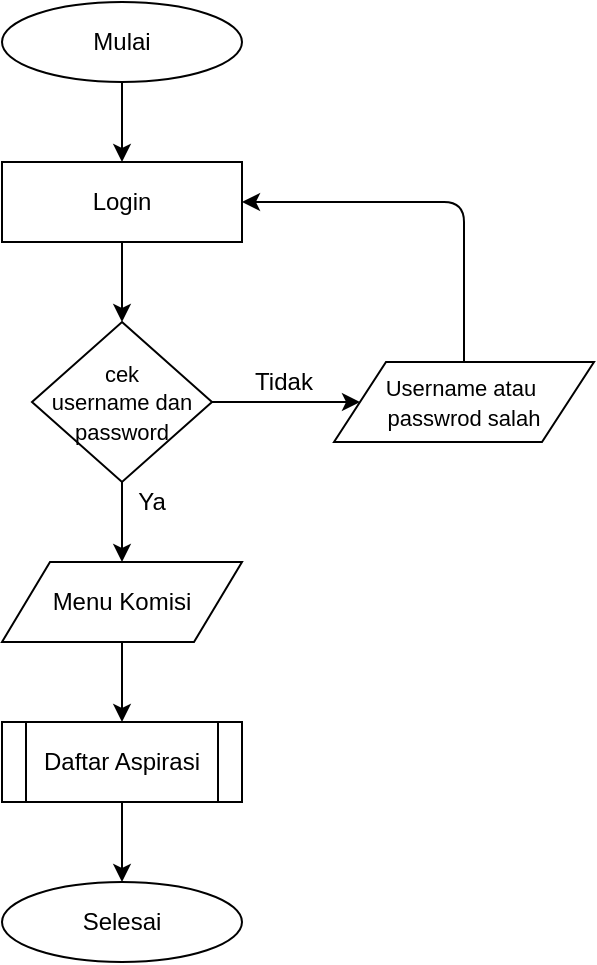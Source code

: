 <mxfile version="12.7.4" type="device"><diagram id="C5RBs43oDa-KdzZeNtuy" name="Page-1"><mxGraphModel dx="599" dy="310" grid="1" gridSize="10" guides="1" tooltips="1" connect="1" arrows="1" fold="1" page="1" pageScale="1" pageWidth="827" pageHeight="1169" math="0" shadow="0"><root><mxCell id="WIyWlLk6GJQsqaUBKTNV-0"/><mxCell id="WIyWlLk6GJQsqaUBKTNV-1" parent="WIyWlLk6GJQsqaUBKTNV-0"/><mxCell id="cVhOrugEBo2ZI3ApILlG-0" value="Mulai" style="ellipse;whiteSpace=wrap;html=1;" vertex="1" parent="WIyWlLk6GJQsqaUBKTNV-1"><mxGeometry x="354" y="40" width="120" height="40" as="geometry"/></mxCell><mxCell id="cVhOrugEBo2ZI3ApILlG-2" value="" style="endArrow=classic;html=1;exitX=0.5;exitY=1;exitDx=0;exitDy=0;" edge="1" parent="WIyWlLk6GJQsqaUBKTNV-1" source="cVhOrugEBo2ZI3ApILlG-0"><mxGeometry width="50" height="50" relative="1" as="geometry"><mxPoint x="390" y="260" as="sourcePoint"/><mxPoint x="414" y="120" as="targetPoint"/></mxGeometry></mxCell><mxCell id="cVhOrugEBo2ZI3ApILlG-3" value="Login" style="rounded=0;whiteSpace=wrap;html=1;" vertex="1" parent="WIyWlLk6GJQsqaUBKTNV-1"><mxGeometry x="354" y="120" width="120" height="40" as="geometry"/></mxCell><mxCell id="cVhOrugEBo2ZI3ApILlG-4" value="&lt;font style=&quot;font-size: 11px&quot;&gt;cek &lt;br&gt;username dan password&lt;/font&gt;" style="rhombus;whiteSpace=wrap;html=1;" vertex="1" parent="WIyWlLk6GJQsqaUBKTNV-1"><mxGeometry x="369" y="200" width="90" height="80" as="geometry"/></mxCell><mxCell id="cVhOrugEBo2ZI3ApILlG-5" value="" style="endArrow=classic;html=1;exitX=0.5;exitY=1;exitDx=0;exitDy=0;" edge="1" parent="WIyWlLk6GJQsqaUBKTNV-1" source="cVhOrugEBo2ZI3ApILlG-3" target="cVhOrugEBo2ZI3ApILlG-4"><mxGeometry width="50" height="50" relative="1" as="geometry"><mxPoint x="280" y="270" as="sourcePoint"/><mxPoint x="330" y="220" as="targetPoint"/></mxGeometry></mxCell><mxCell id="cVhOrugEBo2ZI3ApILlG-7" value="Ya" style="text;html=1;strokeColor=none;fillColor=none;align=center;verticalAlign=middle;whiteSpace=wrap;rounded=0;" vertex="1" parent="WIyWlLk6GJQsqaUBKTNV-1"><mxGeometry x="414" y="280" width="30" height="20" as="geometry"/></mxCell><mxCell id="cVhOrugEBo2ZI3ApILlG-8" value="Tidak" style="text;html=1;strokeColor=none;fillColor=none;align=center;verticalAlign=middle;whiteSpace=wrap;rounded=0;" vertex="1" parent="WIyWlLk6GJQsqaUBKTNV-1"><mxGeometry x="480" y="220" width="30" height="20" as="geometry"/></mxCell><mxCell id="cVhOrugEBo2ZI3ApILlG-9" value="" style="endArrow=classic;html=1;exitX=0.5;exitY=1;exitDx=0;exitDy=0;entryX=0.5;entryY=0;entryDx=0;entryDy=0;" edge="1" parent="WIyWlLk6GJQsqaUBKTNV-1" source="cVhOrugEBo2ZI3ApILlG-4" target="cVhOrugEBo2ZI3ApILlG-10"><mxGeometry width="50" height="50" relative="1" as="geometry"><mxPoint x="250" y="350" as="sourcePoint"/><mxPoint x="300" y="300" as="targetPoint"/></mxGeometry></mxCell><mxCell id="cVhOrugEBo2ZI3ApILlG-10" value="Menu Komisi" style="shape=parallelogram;perimeter=parallelogramPerimeter;whiteSpace=wrap;html=1;" vertex="1" parent="WIyWlLk6GJQsqaUBKTNV-1"><mxGeometry x="354" y="320" width="120" height="40" as="geometry"/></mxCell><mxCell id="cVhOrugEBo2ZI3ApILlG-11" value="&lt;font style=&quot;font-size: 11px&quot;&gt;Username atau&amp;nbsp;&lt;br&gt;passwrod salah&lt;/font&gt;" style="shape=parallelogram;perimeter=parallelogramPerimeter;whiteSpace=wrap;html=1;" vertex="1" parent="WIyWlLk6GJQsqaUBKTNV-1"><mxGeometry x="520" y="220" width="130" height="40" as="geometry"/></mxCell><mxCell id="cVhOrugEBo2ZI3ApILlG-12" value="" style="endArrow=classic;html=1;exitX=1;exitY=0.5;exitDx=0;exitDy=0;entryX=0;entryY=0.5;entryDx=0;entryDy=0;" edge="1" parent="WIyWlLk6GJQsqaUBKTNV-1" source="cVhOrugEBo2ZI3ApILlG-4" target="cVhOrugEBo2ZI3ApILlG-11"><mxGeometry width="50" height="50" relative="1" as="geometry"><mxPoint x="320" y="210" as="sourcePoint"/><mxPoint x="370" y="160" as="targetPoint"/></mxGeometry></mxCell><mxCell id="cVhOrugEBo2ZI3ApILlG-13" value="" style="endArrow=classic;html=1;entryX=1;entryY=0.5;entryDx=0;entryDy=0;exitX=0.5;exitY=0;exitDx=0;exitDy=0;" edge="1" parent="WIyWlLk6GJQsqaUBKTNV-1" source="cVhOrugEBo2ZI3ApILlG-11" target="cVhOrugEBo2ZI3ApILlG-3"><mxGeometry width="50" height="50" relative="1" as="geometry"><mxPoint x="596" y="218" as="sourcePoint"/><mxPoint x="640" y="160" as="targetPoint"/><Array as="points"><mxPoint x="585" y="140"/></Array></mxGeometry></mxCell><mxCell id="cVhOrugEBo2ZI3ApILlG-14" value="" style="endArrow=classic;html=1;exitX=0.5;exitY=1;exitDx=0;exitDy=0;" edge="1" parent="WIyWlLk6GJQsqaUBKTNV-1" source="cVhOrugEBo2ZI3ApILlG-10"><mxGeometry width="50" height="50" relative="1" as="geometry"><mxPoint x="300" y="440" as="sourcePoint"/><mxPoint x="414" y="400" as="targetPoint"/></mxGeometry></mxCell><mxCell id="cVhOrugEBo2ZI3ApILlG-15" value="Daftar Aspirasi" style="shape=process;whiteSpace=wrap;html=1;backgroundOutline=1;" vertex="1" parent="WIyWlLk6GJQsqaUBKTNV-1"><mxGeometry x="354" y="400" width="120" height="40" as="geometry"/></mxCell><mxCell id="cVhOrugEBo2ZI3ApILlG-16" value="Selesai" style="ellipse;whiteSpace=wrap;html=1;" vertex="1" parent="WIyWlLk6GJQsqaUBKTNV-1"><mxGeometry x="354" y="480" width="120" height="40" as="geometry"/></mxCell><mxCell id="cVhOrugEBo2ZI3ApILlG-17" value="" style="endArrow=classic;html=1;exitX=0.5;exitY=1;exitDx=0;exitDy=0;entryX=0.5;entryY=0;entryDx=0;entryDy=0;" edge="1" parent="WIyWlLk6GJQsqaUBKTNV-1" source="cVhOrugEBo2ZI3ApILlG-15" target="cVhOrugEBo2ZI3ApILlG-16"><mxGeometry width="50" height="50" relative="1" as="geometry"><mxPoint x="260" y="520" as="sourcePoint"/><mxPoint x="310" y="470" as="targetPoint"/></mxGeometry></mxCell></root></mxGraphModel></diagram></mxfile>
